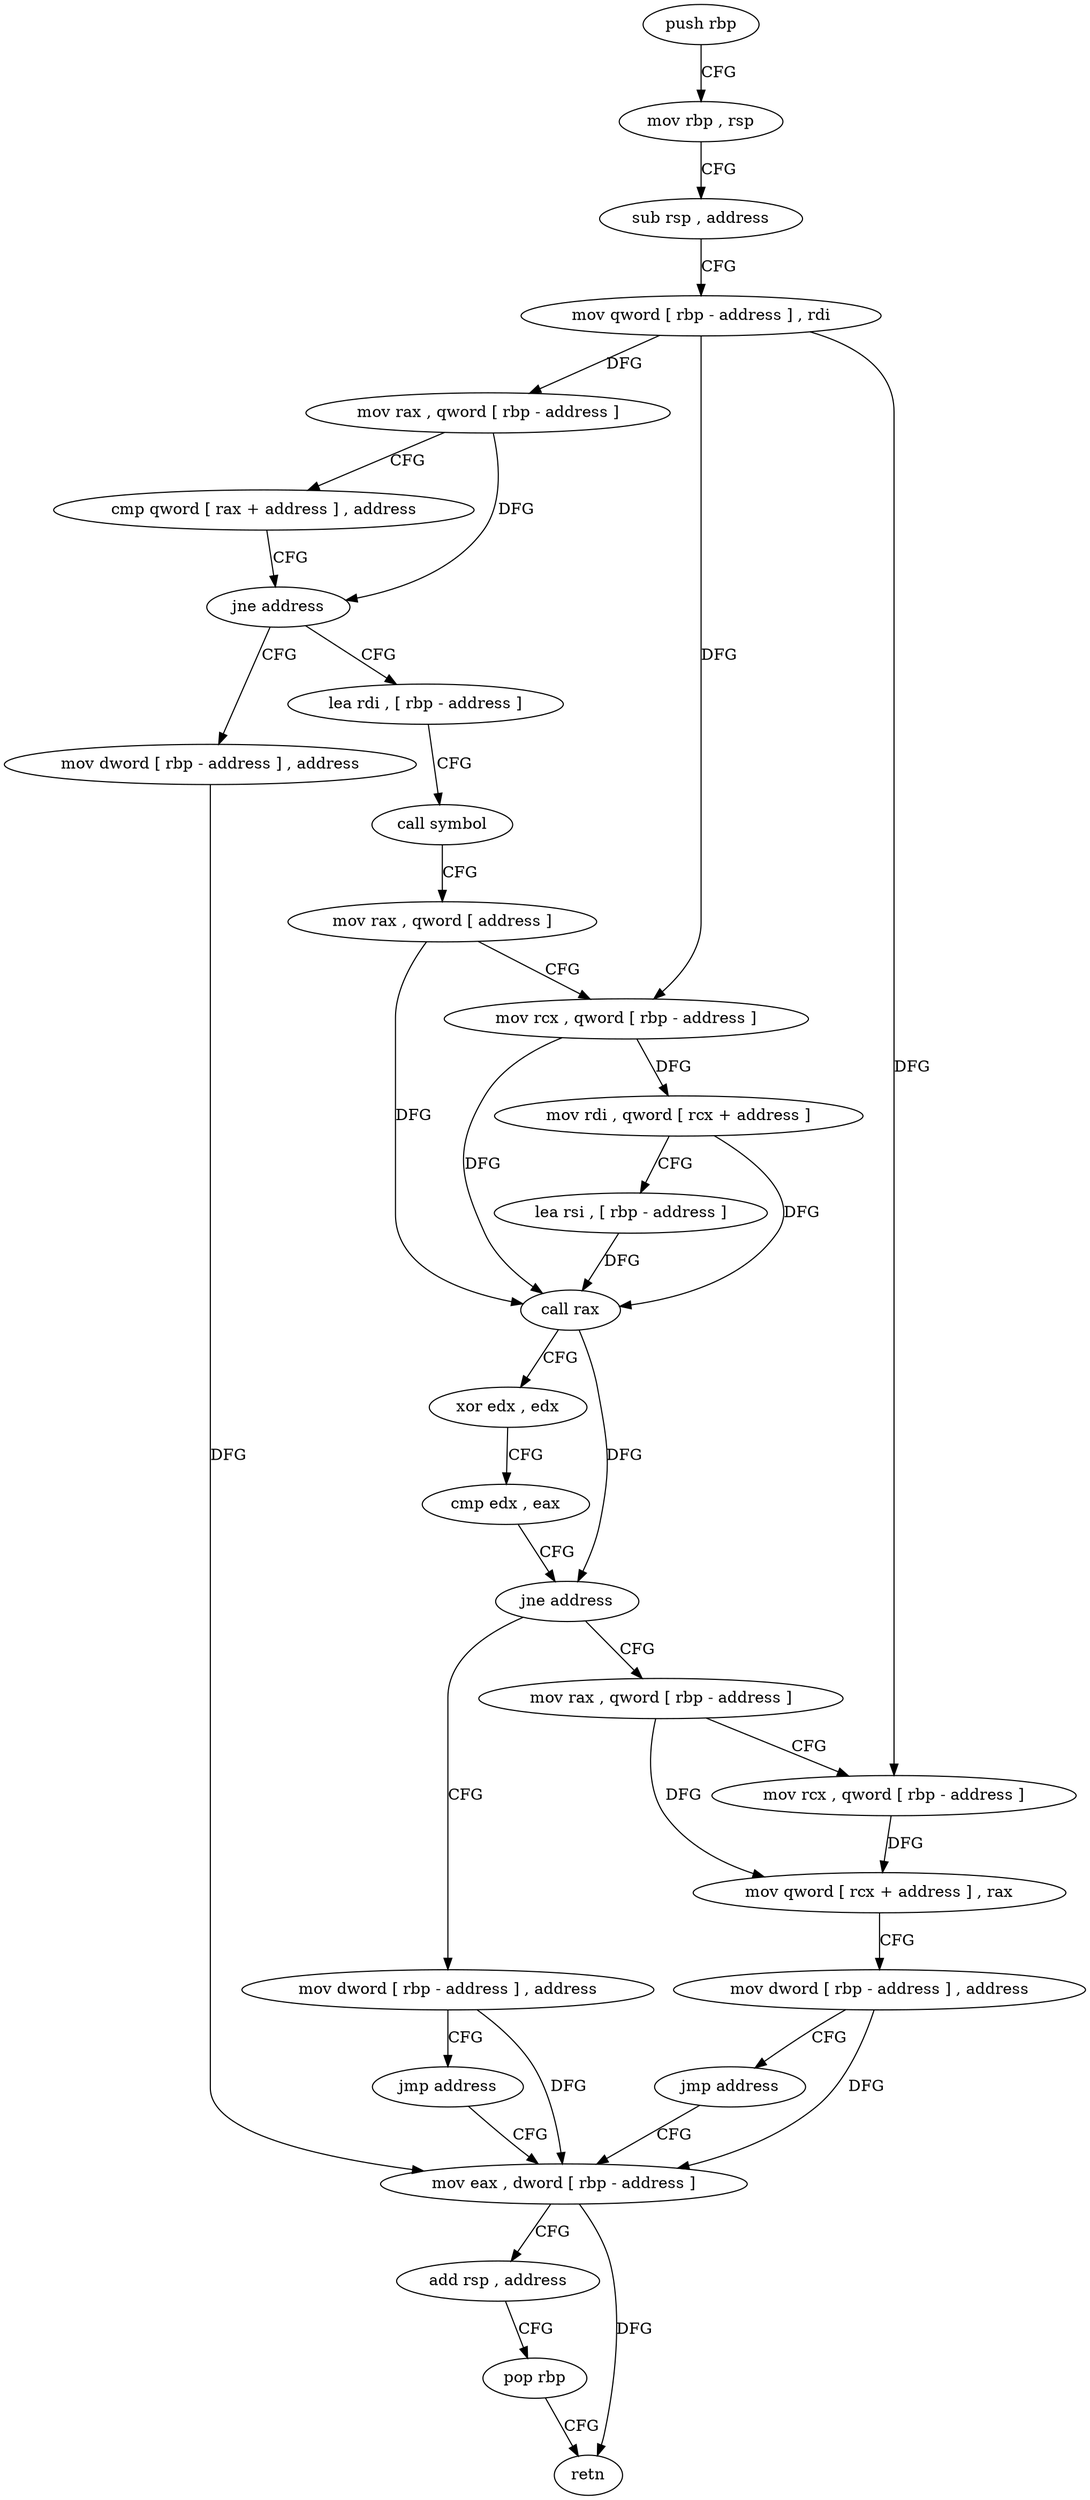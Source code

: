 digraph "func" {
"4263984" [label = "push rbp" ]
"4263985" [label = "mov rbp , rsp" ]
"4263988" [label = "sub rsp , address" ]
"4263995" [label = "mov qword [ rbp - address ] , rdi" ]
"4263999" [label = "mov rax , qword [ rbp - address ]" ]
"4264003" [label = "cmp qword [ rax + address ] , address" ]
"4264008" [label = "jne address" ]
"4264100" [label = "mov dword [ rbp - address ] , address" ]
"4264014" [label = "lea rdi , [ rbp - address ]" ]
"4264107" [label = "mov eax , dword [ rbp - address ]" ]
"4264021" [label = "call symbol" ]
"4264026" [label = "mov rax , qword [ address ]" ]
"4264034" [label = "mov rcx , qword [ rbp - address ]" ]
"4264038" [label = "mov rdi , qword [ rcx + address ]" ]
"4264042" [label = "lea rsi , [ rbp - address ]" ]
"4264049" [label = "call rax" ]
"4264051" [label = "xor edx , edx" ]
"4264053" [label = "cmp edx , eax" ]
"4264055" [label = "jne address" ]
"4264088" [label = "mov dword [ rbp - address ] , address" ]
"4264061" [label = "mov rax , qword [ rbp - address ]" ]
"4264095" [label = "jmp address" ]
"4264068" [label = "mov rcx , qword [ rbp - address ]" ]
"4264072" [label = "mov qword [ rcx + address ] , rax" ]
"4264076" [label = "mov dword [ rbp - address ] , address" ]
"4264083" [label = "jmp address" ]
"4264110" [label = "add rsp , address" ]
"4264117" [label = "pop rbp" ]
"4264118" [label = "retn" ]
"4263984" -> "4263985" [ label = "CFG" ]
"4263985" -> "4263988" [ label = "CFG" ]
"4263988" -> "4263995" [ label = "CFG" ]
"4263995" -> "4263999" [ label = "DFG" ]
"4263995" -> "4264034" [ label = "DFG" ]
"4263995" -> "4264068" [ label = "DFG" ]
"4263999" -> "4264003" [ label = "CFG" ]
"4263999" -> "4264008" [ label = "DFG" ]
"4264003" -> "4264008" [ label = "CFG" ]
"4264008" -> "4264100" [ label = "CFG" ]
"4264008" -> "4264014" [ label = "CFG" ]
"4264100" -> "4264107" [ label = "DFG" ]
"4264014" -> "4264021" [ label = "CFG" ]
"4264107" -> "4264110" [ label = "CFG" ]
"4264107" -> "4264118" [ label = "DFG" ]
"4264021" -> "4264026" [ label = "CFG" ]
"4264026" -> "4264034" [ label = "CFG" ]
"4264026" -> "4264049" [ label = "DFG" ]
"4264034" -> "4264038" [ label = "DFG" ]
"4264034" -> "4264049" [ label = "DFG" ]
"4264038" -> "4264042" [ label = "CFG" ]
"4264038" -> "4264049" [ label = "DFG" ]
"4264042" -> "4264049" [ label = "DFG" ]
"4264049" -> "4264051" [ label = "CFG" ]
"4264049" -> "4264055" [ label = "DFG" ]
"4264051" -> "4264053" [ label = "CFG" ]
"4264053" -> "4264055" [ label = "CFG" ]
"4264055" -> "4264088" [ label = "CFG" ]
"4264055" -> "4264061" [ label = "CFG" ]
"4264088" -> "4264095" [ label = "CFG" ]
"4264088" -> "4264107" [ label = "DFG" ]
"4264061" -> "4264068" [ label = "CFG" ]
"4264061" -> "4264072" [ label = "DFG" ]
"4264095" -> "4264107" [ label = "CFG" ]
"4264068" -> "4264072" [ label = "DFG" ]
"4264072" -> "4264076" [ label = "CFG" ]
"4264076" -> "4264083" [ label = "CFG" ]
"4264076" -> "4264107" [ label = "DFG" ]
"4264083" -> "4264107" [ label = "CFG" ]
"4264110" -> "4264117" [ label = "CFG" ]
"4264117" -> "4264118" [ label = "CFG" ]
}
